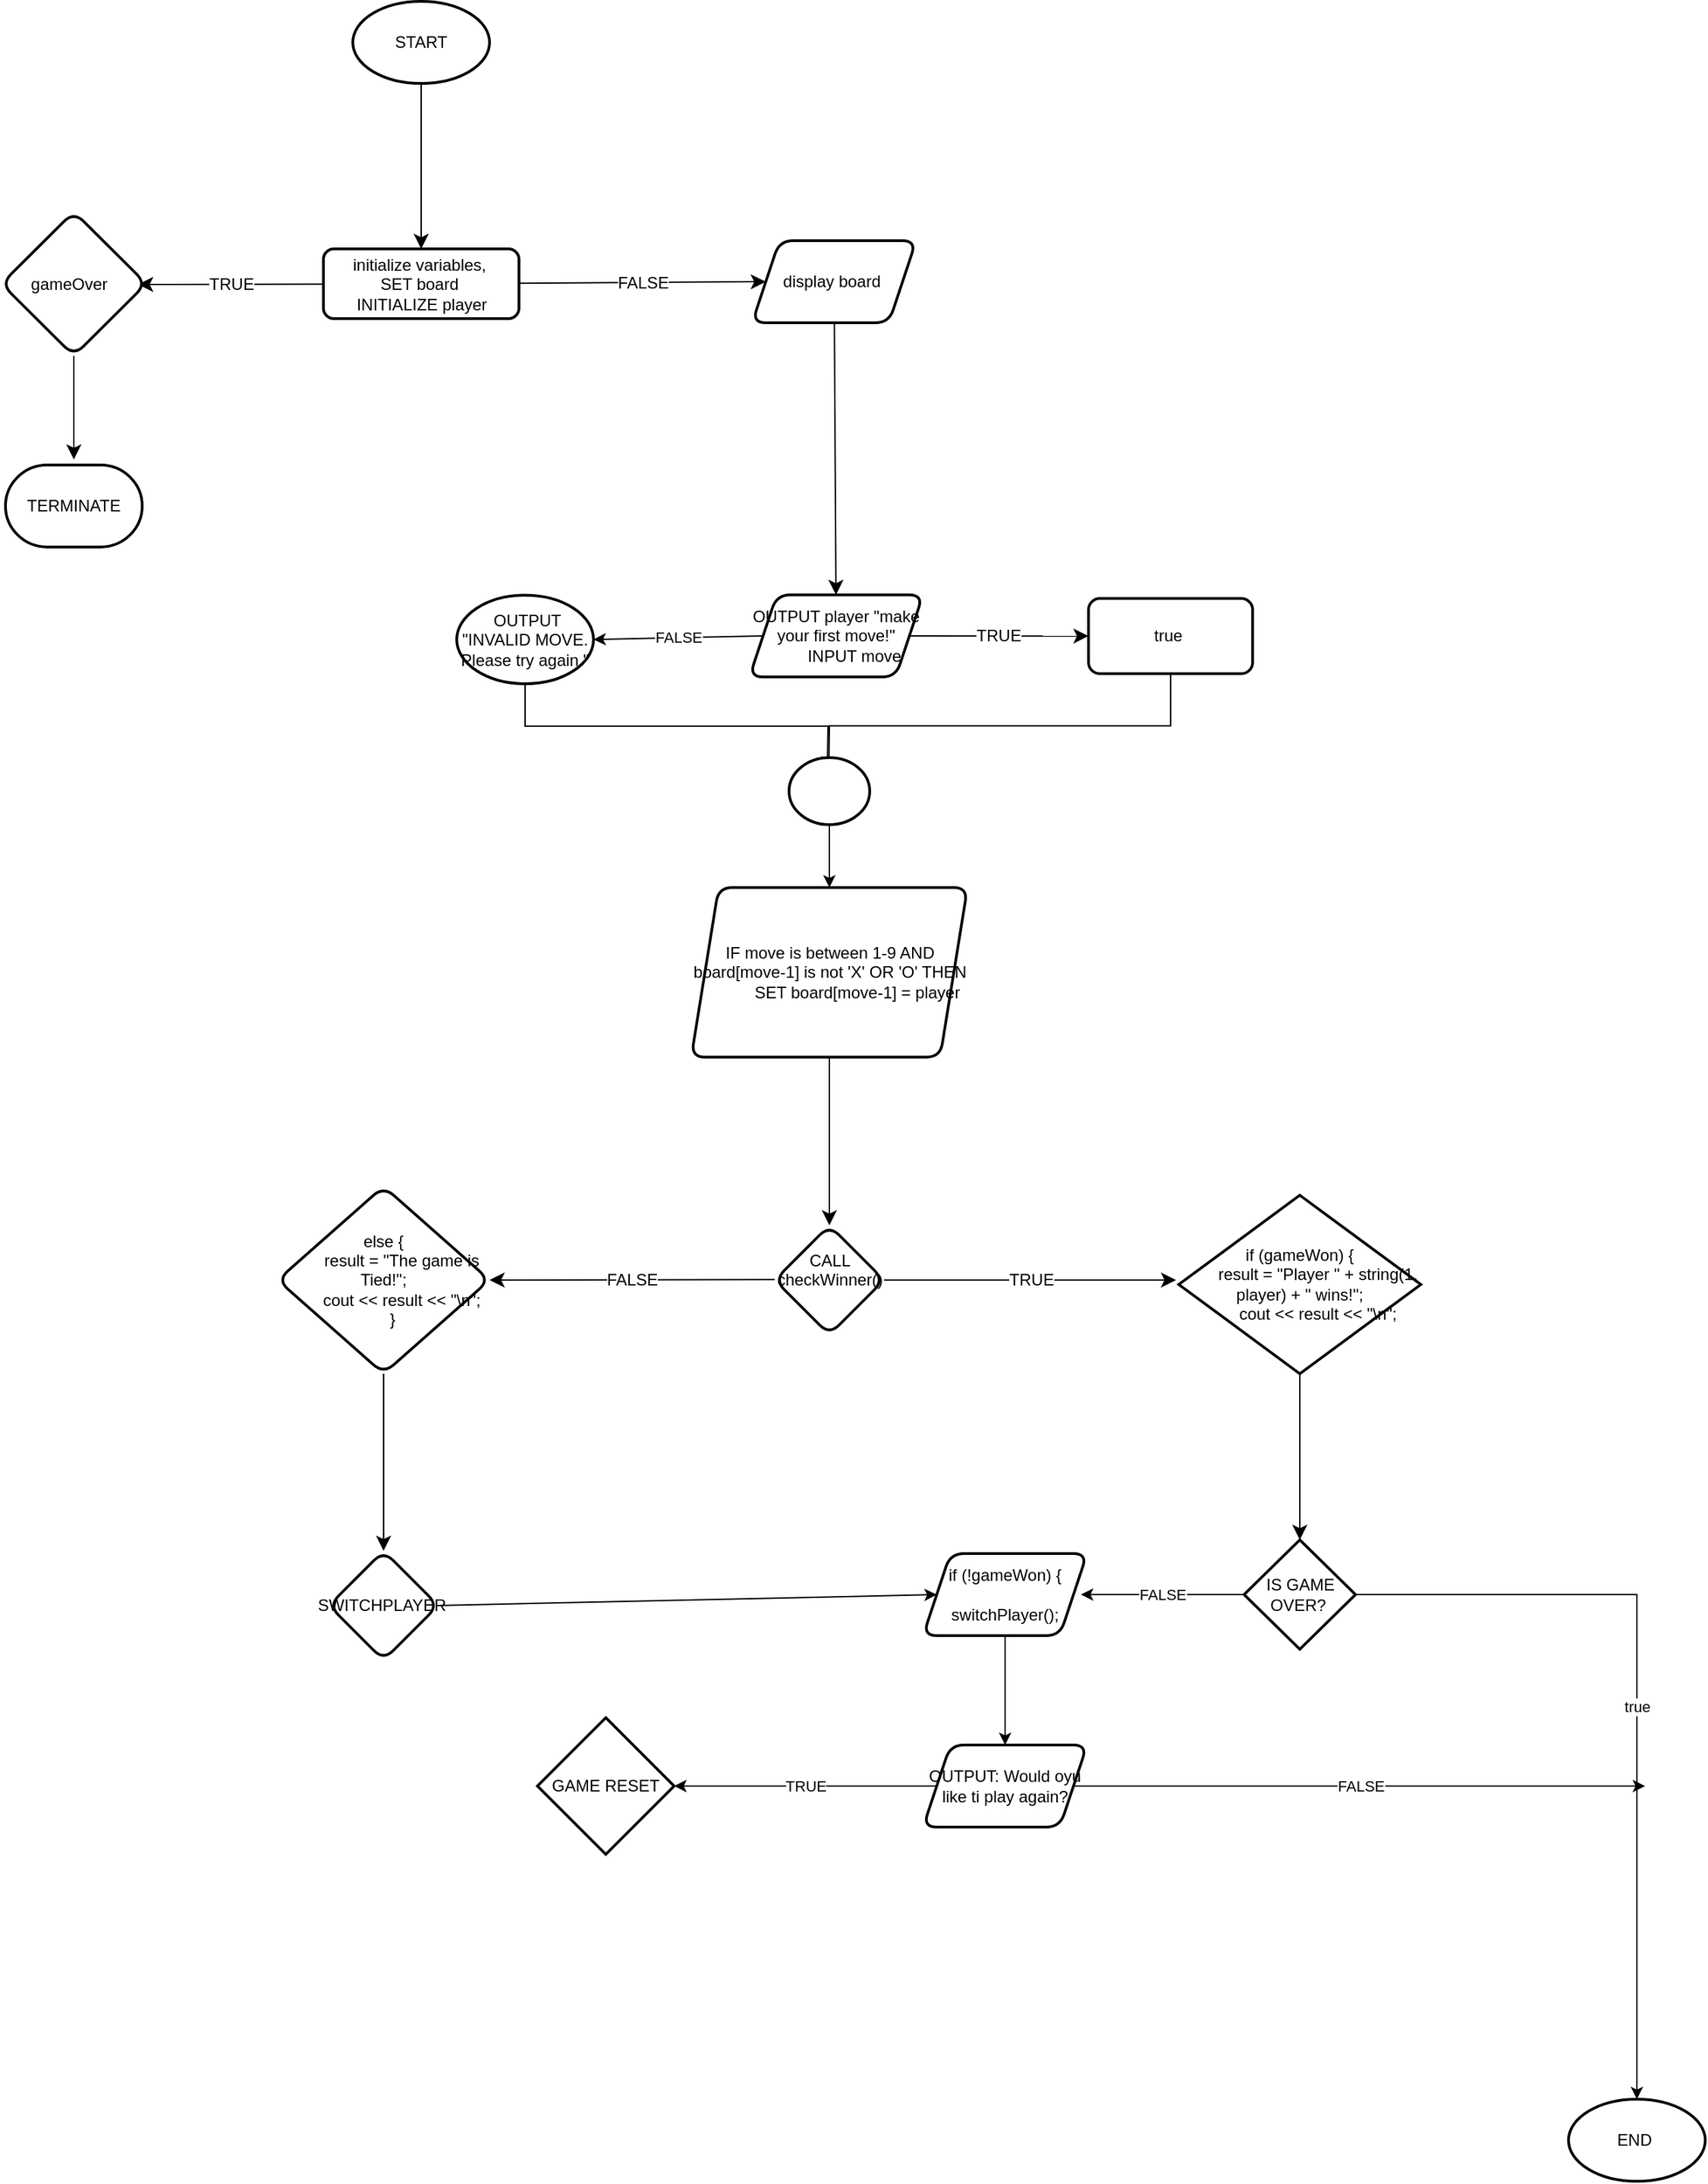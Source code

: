 <mxfile version="25.0.3">
  <diagram name="Page-1" id="YsG1-RQhovtoYHoSv8L4">
    <mxGraphModel dx="4347" dy="2207" grid="0" gridSize="10" guides="1" tooltips="1" connect="1" arrows="1" fold="1" page="0" pageScale="1" pageWidth="850" pageHeight="1100" math="0" shadow="0">
      <root>
        <mxCell id="0" />
        <mxCell id="1" parent="0" />
        <mxCell id="liKEsdD9qlB759SWBxZv-3" value="" style="edgeStyle=none;curved=1;rounded=0;orthogonalLoop=1;jettySize=auto;html=1;fontSize=12;startSize=8;endSize=8;" parent="1" source="liKEsdD9qlB759SWBxZv-1" target="liKEsdD9qlB759SWBxZv-2" edge="1">
          <mxGeometry relative="1" as="geometry" />
        </mxCell>
        <mxCell id="liKEsdD9qlB759SWBxZv-1" value="START" style="strokeWidth=2;html=1;shape=mxgraph.flowchart.start_1;whiteSpace=wrap;" parent="1" vertex="1">
          <mxGeometry x="145" y="-107" width="100" height="60" as="geometry" />
        </mxCell>
        <mxCell id="liKEsdD9qlB759SWBxZv-8" value="TRUE" style="edgeStyle=none;curved=1;rounded=0;orthogonalLoop=1;jettySize=auto;html=1;fontSize=12;startSize=8;endSize=8;" parent="1" source="liKEsdD9qlB759SWBxZv-2" edge="1">
          <mxGeometry relative="1" as="geometry">
            <mxPoint x="-12" y="100" as="targetPoint" />
            <Array as="points">
              <mxPoint x="55" y="100" />
            </Array>
          </mxGeometry>
        </mxCell>
        <mxCell id="liKEsdD9qlB759SWBxZv-15" value="FALSE" style="edgeStyle=none;curved=1;rounded=0;orthogonalLoop=1;jettySize=auto;html=1;fontSize=12;startSize=8;endSize=8;entryX=0;entryY=0.5;entryDx=0;entryDy=0;" parent="1" source="liKEsdD9qlB759SWBxZv-2" target="liKEsdD9qlB759SWBxZv-16" edge="1">
          <mxGeometry relative="1" as="geometry">
            <mxPoint x="418.128" y="99.685" as="targetPoint" />
          </mxGeometry>
        </mxCell>
        <mxCell id="liKEsdD9qlB759SWBxZv-2" value="initialize variables,&amp;nbsp;&lt;div&gt;SET board&amp;nbsp;&lt;/div&gt;&lt;div&gt;INITIALIZE player&lt;/div&gt;" style="rounded=1;whiteSpace=wrap;html=1;strokeWidth=2;" parent="1" vertex="1">
          <mxGeometry x="123.5" y="74" width="143" height="51" as="geometry" />
        </mxCell>
        <mxCell id="liKEsdD9qlB759SWBxZv-12" value="" style="rounded=0;orthogonalLoop=1;jettySize=auto;html=1;fontSize=12;startSize=8;endSize=8;" parent="1" source="liKEsdD9qlB759SWBxZv-5" edge="1">
          <mxGeometry relative="1" as="geometry">
            <mxPoint x="-59" y="228" as="targetPoint" />
          </mxGeometry>
        </mxCell>
        <mxCell id="liKEsdD9qlB759SWBxZv-5" value="gameOver&amp;nbsp;&amp;nbsp;" style="rhombus;whiteSpace=wrap;html=1;rounded=1;strokeWidth=2;" parent="1" vertex="1">
          <mxGeometry x="-112" y="46.75" width="106" height="105.5" as="geometry" />
        </mxCell>
        <mxCell id="liKEsdD9qlB759SWBxZv-9" style="edgeStyle=none;curved=1;rounded=0;orthogonalLoop=1;jettySize=auto;html=1;entryX=0.5;entryY=0;entryDx=0;entryDy=0;fontSize=12;startSize=8;endSize=8;" parent="1" source="liKEsdD9qlB759SWBxZv-5" target="liKEsdD9qlB759SWBxZv-5" edge="1">
          <mxGeometry relative="1" as="geometry" />
        </mxCell>
        <mxCell id="liKEsdD9qlB759SWBxZv-19" value="" style="edgeStyle=none;curved=1;rounded=0;orthogonalLoop=1;jettySize=auto;html=1;fontSize=12;startSize=8;endSize=8;" parent="1" source="liKEsdD9qlB759SWBxZv-16" target="liKEsdD9qlB759SWBxZv-18" edge="1">
          <mxGeometry relative="1" as="geometry" />
        </mxCell>
        <mxCell id="liKEsdD9qlB759SWBxZv-16" value="display board&amp;nbsp;" style="shape=parallelogram;perimeter=parallelogramPerimeter;whiteSpace=wrap;html=1;fixedSize=1;rounded=1;strokeWidth=2;" parent="1" vertex="1">
          <mxGeometry x="437" y="68" width="120" height="60" as="geometry" />
        </mxCell>
        <mxCell id="liKEsdD9qlB759SWBxZv-26" value="TRUE" style="edgeStyle=none;curved=1;rounded=0;orthogonalLoop=1;jettySize=auto;html=1;fontSize=12;startSize=8;endSize=8;" parent="1" source="liKEsdD9qlB759SWBxZv-18" target="liKEsdD9qlB759SWBxZv-25" edge="1">
          <mxGeometry relative="1" as="geometry" />
        </mxCell>
        <mxCell id="liKEsdD9qlB759SWBxZv-18" value="&lt;div&gt;OUTPUT player &quot;make your first move!&quot;&lt;/div&gt;&lt;div&gt;&amp;nbsp; &amp;nbsp; &amp;nbsp; &amp;nbsp; INPUT move&lt;/div&gt;" style="shape=parallelogram;perimeter=parallelogramPerimeter;whiteSpace=wrap;html=1;fixedSize=1;rounded=1;strokeWidth=2;" parent="1" vertex="1">
          <mxGeometry x="435" y="327" width="127" height="60" as="geometry" />
        </mxCell>
        <mxCell id="Pl06rQKT6ReRxXKw4A45-7" style="edgeStyle=orthogonalEdgeStyle;rounded=0;orthogonalLoop=1;jettySize=auto;html=1;exitX=0.5;exitY=1;exitDx=0;exitDy=0;exitPerimeter=0;" edge="1" parent="1" source="liKEsdD9qlB759SWBxZv-23">
          <mxGeometry relative="1" as="geometry">
            <mxPoint x="492" y="454" as="targetPoint" />
          </mxGeometry>
        </mxCell>
        <mxCell id="liKEsdD9qlB759SWBxZv-23" value="&amp;nbsp;OUTPUT &quot;INVALID MOVE. Please try again.&quot;" style="strokeWidth=2;html=1;shape=mxgraph.flowchart.start_1;whiteSpace=wrap;" parent="1" vertex="1">
          <mxGeometry x="221" y="327.25" width="100" height="64.75" as="geometry" />
        </mxCell>
        <mxCell id="Pl06rQKT6ReRxXKw4A45-8" style="edgeStyle=orthogonalEdgeStyle;rounded=0;orthogonalLoop=1;jettySize=auto;html=1;exitX=0.5;exitY=1;exitDx=0;exitDy=0;" edge="1" parent="1" source="liKEsdD9qlB759SWBxZv-25">
          <mxGeometry relative="1" as="geometry">
            <mxPoint x="493" y="461" as="targetPoint" />
          </mxGeometry>
        </mxCell>
        <mxCell id="liKEsdD9qlB759SWBxZv-25" value="true&amp;nbsp;" style="whiteSpace=wrap;html=1;rounded=1;strokeWidth=2;" parent="1" vertex="1">
          <mxGeometry x="683" y="329.63" width="120" height="55" as="geometry" />
        </mxCell>
        <mxCell id="liKEsdD9qlB759SWBxZv-30" value="" style="edgeStyle=none;curved=1;rounded=0;orthogonalLoop=1;jettySize=auto;html=1;fontSize=12;startSize=8;endSize=8;" parent="1" source="liKEsdD9qlB759SWBxZv-27" target="liKEsdD9qlB759SWBxZv-29" edge="1">
          <mxGeometry relative="1" as="geometry" />
        </mxCell>
        <mxCell id="liKEsdD9qlB759SWBxZv-27" value="&lt;div&gt;IF move is between 1-9 AND board[move-1] is not &#39;X&#39; OR &#39;O&#39; THEN&lt;/div&gt;&lt;div&gt;&amp;nbsp; &amp;nbsp; &amp;nbsp; &amp;nbsp; &amp;nbsp; &amp;nbsp; SET board[move-1] = player&lt;/div&gt;" style="shape=parallelogram;perimeter=parallelogramPerimeter;whiteSpace=wrap;html=1;fixedSize=1;rounded=1;strokeWidth=2;" parent="1" vertex="1">
          <mxGeometry x="392.5" y="541" width="202" height="124" as="geometry" />
        </mxCell>
        <mxCell id="liKEsdD9qlB759SWBxZv-32" value="FALSE" style="edgeStyle=none;curved=1;rounded=0;orthogonalLoop=1;jettySize=auto;html=1;fontSize=12;startSize=8;endSize=8;entryX=1;entryY=0.5;entryDx=0;entryDy=0;" parent="1" target="liKEsdD9qlB759SWBxZv-35" edge="1">
          <mxGeometry relative="1" as="geometry">
            <mxPoint x="453.499" y="827.631" as="sourcePoint" />
            <mxPoint x="254.92" y="824" as="targetPoint" />
          </mxGeometry>
        </mxCell>
        <mxCell id="liKEsdD9qlB759SWBxZv-34" value="TRUE" style="edgeStyle=none;curved=1;rounded=0;orthogonalLoop=1;jettySize=auto;html=1;fontSize=12;startSize=8;endSize=8;" parent="1" source="liKEsdD9qlB759SWBxZv-29" edge="1">
          <mxGeometry relative="1" as="geometry">
            <mxPoint x="747" y="828" as="targetPoint" />
          </mxGeometry>
        </mxCell>
        <mxCell id="liKEsdD9qlB759SWBxZv-29" value="&lt;div&gt;CALL checkWinner()&lt;/div&gt;&lt;div&gt;&lt;br&gt;&lt;/div&gt;" style="rhombus;whiteSpace=wrap;html=1;rounded=1;strokeWidth=2;" parent="1" vertex="1">
          <mxGeometry x="453.5" y="788" width="80" height="80" as="geometry" />
        </mxCell>
        <mxCell id="liKEsdD9qlB759SWBxZv-42" value="" style="edgeStyle=none;curved=1;rounded=0;orthogonalLoop=1;jettySize=auto;html=1;fontSize=12;startSize=8;endSize=8;" parent="1" source="liKEsdD9qlB759SWBxZv-35" target="liKEsdD9qlB759SWBxZv-41" edge="1">
          <mxGeometry relative="1" as="geometry" />
        </mxCell>
        <mxCell id="liKEsdD9qlB759SWBxZv-35" value="&lt;div&gt;else {&lt;/div&gt;&lt;div&gt;&amp;nbsp; &amp;nbsp; &amp;nbsp; &amp;nbsp; result = &quot;The game is Tied!&quot;;&lt;/div&gt;&lt;div&gt;&amp;nbsp; &amp;nbsp; &amp;nbsp; &amp;nbsp; cout &amp;lt;&amp;lt; result &amp;lt;&amp;lt; &quot;\n&quot;;&lt;/div&gt;&lt;div&gt;&amp;nbsp; &amp;nbsp; }&lt;/div&gt;" style="rhombus;whiteSpace=wrap;html=1;rounded=1;strokeWidth=2;" parent="1" vertex="1">
          <mxGeometry x="90" y="759.5" width="155" height="137" as="geometry" />
        </mxCell>
        <mxCell id="liKEsdD9qlB759SWBxZv-44" value="" style="edgeStyle=none;curved=1;rounded=0;orthogonalLoop=1;jettySize=auto;html=1;fontSize=12;startSize=8;endSize=8;" parent="1" source="liKEsdD9qlB759SWBxZv-37" target="liKEsdD9qlB759SWBxZv-43" edge="1">
          <mxGeometry relative="1" as="geometry" />
        </mxCell>
        <mxCell id="liKEsdD9qlB759SWBxZv-37" value="&lt;div&gt;if (gameWon) {&lt;/div&gt;&lt;div&gt;&amp;nbsp; &amp;nbsp; &amp;nbsp; &amp;nbsp; result = &quot;Player &quot; + string(1, player) + &quot; wins!&quot;;&lt;/div&gt;&lt;div&gt;&amp;nbsp; &amp;nbsp; &amp;nbsp; &amp;nbsp; cout &amp;lt;&amp;lt; result &amp;lt;&amp;lt; &quot;\n&quot;;&lt;/div&gt;" style="rhombus;whiteSpace=wrap;html=1;strokeWidth=2;" parent="1" vertex="1">
          <mxGeometry x="749" y="766" width="177" height="130.5" as="geometry" />
        </mxCell>
        <mxCell id="Pl06rQKT6ReRxXKw4A45-15" style="rounded=0;orthogonalLoop=1;jettySize=auto;html=1;exitX=1;exitY=0.5;exitDx=0;exitDy=0;entryX=0;entryY=0.5;entryDx=0;entryDy=0;" edge="1" parent="1" source="liKEsdD9qlB759SWBxZv-41" target="liKEsdD9qlB759SWBxZv-51">
          <mxGeometry relative="1" as="geometry" />
        </mxCell>
        <mxCell id="liKEsdD9qlB759SWBxZv-41" value="SWITCHPLAYER&amp;nbsp;" style="rhombus;whiteSpace=wrap;html=1;rounded=1;strokeWidth=2;" parent="1" vertex="1">
          <mxGeometry x="127.5" y="1026" width="80" height="80" as="geometry" />
        </mxCell>
        <mxCell id="Pl06rQKT6ReRxXKw4A45-14" value="FALSE" style="edgeStyle=orthogonalEdgeStyle;rounded=0;orthogonalLoop=1;jettySize=auto;html=1;entryX=0.962;entryY=0.5;entryDx=0;entryDy=0;entryPerimeter=0;" edge="1" parent="1" source="liKEsdD9qlB759SWBxZv-43" target="liKEsdD9qlB759SWBxZv-51">
          <mxGeometry relative="1" as="geometry">
            <mxPoint x="712.5" y="1058" as="targetPoint" />
          </mxGeometry>
        </mxCell>
        <mxCell id="liKEsdD9qlB759SWBxZv-43" value="IS GAME OVER?&amp;nbsp;" style="rhombus;whiteSpace=wrap;html=1;strokeWidth=2;" parent="1" vertex="1">
          <mxGeometry x="796.75" y="1018" width="81.5" height="80" as="geometry" />
        </mxCell>
        <mxCell id="liKEsdD9qlB759SWBxZv-47" value="END&amp;nbsp;" style="strokeWidth=2;html=1;shape=mxgraph.flowchart.start_1;whiteSpace=wrap;" parent="1" vertex="1">
          <mxGeometry x="1034" y="1427" width="100" height="60" as="geometry" />
        </mxCell>
        <mxCell id="Pl06rQKT6ReRxXKw4A45-18" value="" style="edgeStyle=orthogonalEdgeStyle;rounded=0;orthogonalLoop=1;jettySize=auto;html=1;" edge="1" parent="1" source="liKEsdD9qlB759SWBxZv-51" target="Pl06rQKT6ReRxXKw4A45-17">
          <mxGeometry relative="1" as="geometry" />
        </mxCell>
        <mxCell id="liKEsdD9qlB759SWBxZv-51" value="&lt;div&gt;if (!gameWon) {&lt;/div&gt;&lt;div&gt;&amp;nbsp; &amp;nbsp; &amp;nbsp; &amp;nbsp; &amp;nbsp; &amp;nbsp; &amp;nbsp; &amp;nbsp; switchPlayer();&lt;/div&gt;" style="shape=parallelogram;perimeter=parallelogramPerimeter;whiteSpace=wrap;html=1;fixedSize=1;rounded=1;strokeWidth=2;" parent="1" vertex="1">
          <mxGeometry x="562" y="1028" width="120" height="60" as="geometry" />
        </mxCell>
        <mxCell id="Pl06rQKT6ReRxXKw4A45-2" value="FALSE" style="edgeStyle=none;rounded=0;orthogonalLoop=1;jettySize=auto;html=1;exitX=0;exitY=0.5;exitDx=0;exitDy=0;entryX=1;entryY=0.5;entryDx=0;entryDy=0;entryPerimeter=0;" edge="1" parent="1" source="liKEsdD9qlB759SWBxZv-18" target="liKEsdD9qlB759SWBxZv-23">
          <mxGeometry relative="1" as="geometry" />
        </mxCell>
        <mxCell id="Pl06rQKT6ReRxXKw4A45-3" value="TERMINATE" style="strokeWidth=2;html=1;shape=mxgraph.flowchart.terminator;whiteSpace=wrap;" vertex="1" parent="1">
          <mxGeometry x="-109" y="232" width="100" height="60" as="geometry" />
        </mxCell>
        <mxCell id="Pl06rQKT6ReRxXKw4A45-12" value="" style="edgeStyle=orthogonalEdgeStyle;rounded=0;orthogonalLoop=1;jettySize=auto;html=1;" edge="1" parent="1" source="Pl06rQKT6ReRxXKw4A45-5" target="liKEsdD9qlB759SWBxZv-27">
          <mxGeometry relative="1" as="geometry" />
        </mxCell>
        <mxCell id="Pl06rQKT6ReRxXKw4A45-5" value="" style="strokeWidth=2;html=1;shape=mxgraph.flowchart.start_2;whiteSpace=wrap;" vertex="1" parent="1">
          <mxGeometry x="464" y="446" width="59" height="49" as="geometry" />
        </mxCell>
        <mxCell id="Pl06rQKT6ReRxXKw4A45-20" value="FALSE" style="edgeStyle=orthogonalEdgeStyle;rounded=0;orthogonalLoop=1;jettySize=auto;html=1;" edge="1" parent="1" source="Pl06rQKT6ReRxXKw4A45-17">
          <mxGeometry relative="1" as="geometry">
            <mxPoint x="1090" y="1198" as="targetPoint" />
          </mxGeometry>
        </mxCell>
        <mxCell id="Pl06rQKT6ReRxXKw4A45-21" value="TRUE" style="edgeStyle=orthogonalEdgeStyle;rounded=0;orthogonalLoop=1;jettySize=auto;html=1;" edge="1" parent="1" source="Pl06rQKT6ReRxXKw4A45-17" target="Pl06rQKT6ReRxXKw4A45-22">
          <mxGeometry relative="1" as="geometry">
            <mxPoint x="330" y="1198" as="targetPoint" />
          </mxGeometry>
        </mxCell>
        <mxCell id="Pl06rQKT6ReRxXKw4A45-17" value="OUTPUT: Would oyu like ti play again?" style="shape=parallelogram;perimeter=parallelogramPerimeter;whiteSpace=wrap;html=1;fixedSize=1;rounded=1;strokeWidth=2;" vertex="1" parent="1">
          <mxGeometry x="562" y="1168" width="120" height="60" as="geometry" />
        </mxCell>
        <mxCell id="Pl06rQKT6ReRxXKw4A45-19" value="true" style="edgeStyle=orthogonalEdgeStyle;rounded=0;orthogonalLoop=1;jettySize=auto;html=1;entryX=0.5;entryY=0;entryDx=0;entryDy=0;entryPerimeter=0;" edge="1" parent="1" source="liKEsdD9qlB759SWBxZv-43" target="liKEsdD9qlB759SWBxZv-47">
          <mxGeometry relative="1" as="geometry" />
        </mxCell>
        <mxCell id="Pl06rQKT6ReRxXKw4A45-22" value="GAME RESET" style="strokeWidth=2;html=1;shape=mxgraph.flowchart.decision;whiteSpace=wrap;" vertex="1" parent="1">
          <mxGeometry x="280" y="1148" width="100" height="100" as="geometry" />
        </mxCell>
      </root>
    </mxGraphModel>
  </diagram>
</mxfile>

